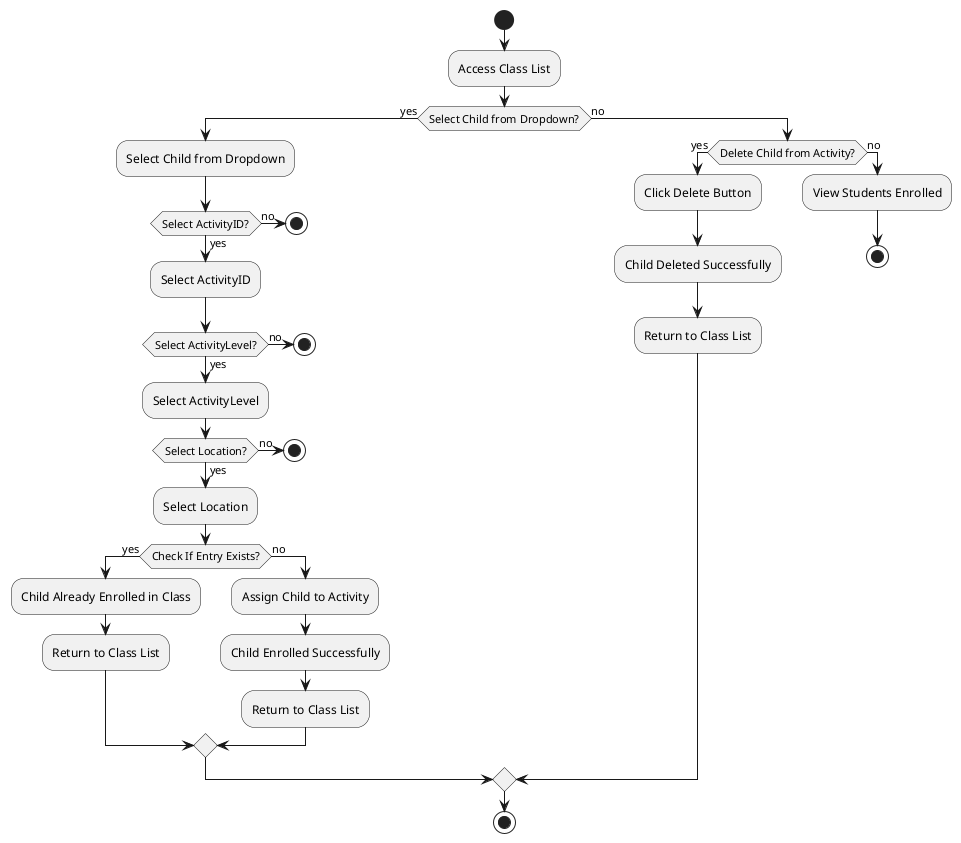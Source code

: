 @startuml

start
:Access Class List;
if (Select Child from Dropdown?) then (yes)
  :Select Child from Dropdown;
  if (Select ActivityID?) then (yes)
    :Select ActivityID;
    if (Select ActivityLevel?) then (yes)
      :Select ActivityLevel;
      if (Select Location?) then (yes)
        :Select Location;
        if (Check If Entry Exists?) then (yes)
          :Child Already Enrolled in Class;
          :Return to Class List;
        else (no)
          :Assign Child to Activity;
          :Child Enrolled Successfully;
          :Return to Class List;
        endif
      else (no)
        stop
      endif
    else (no)
      stop
    endif
  else (no)
    stop
  endif
else (no)
  if (Delete Child from Activity?) then (yes)
    :Click Delete Button;
    :Child Deleted Successfully;
    :Return to Class List;
  else (no)
    :View Students Enrolled;
    stop
  endif
endif

stop
@enduml